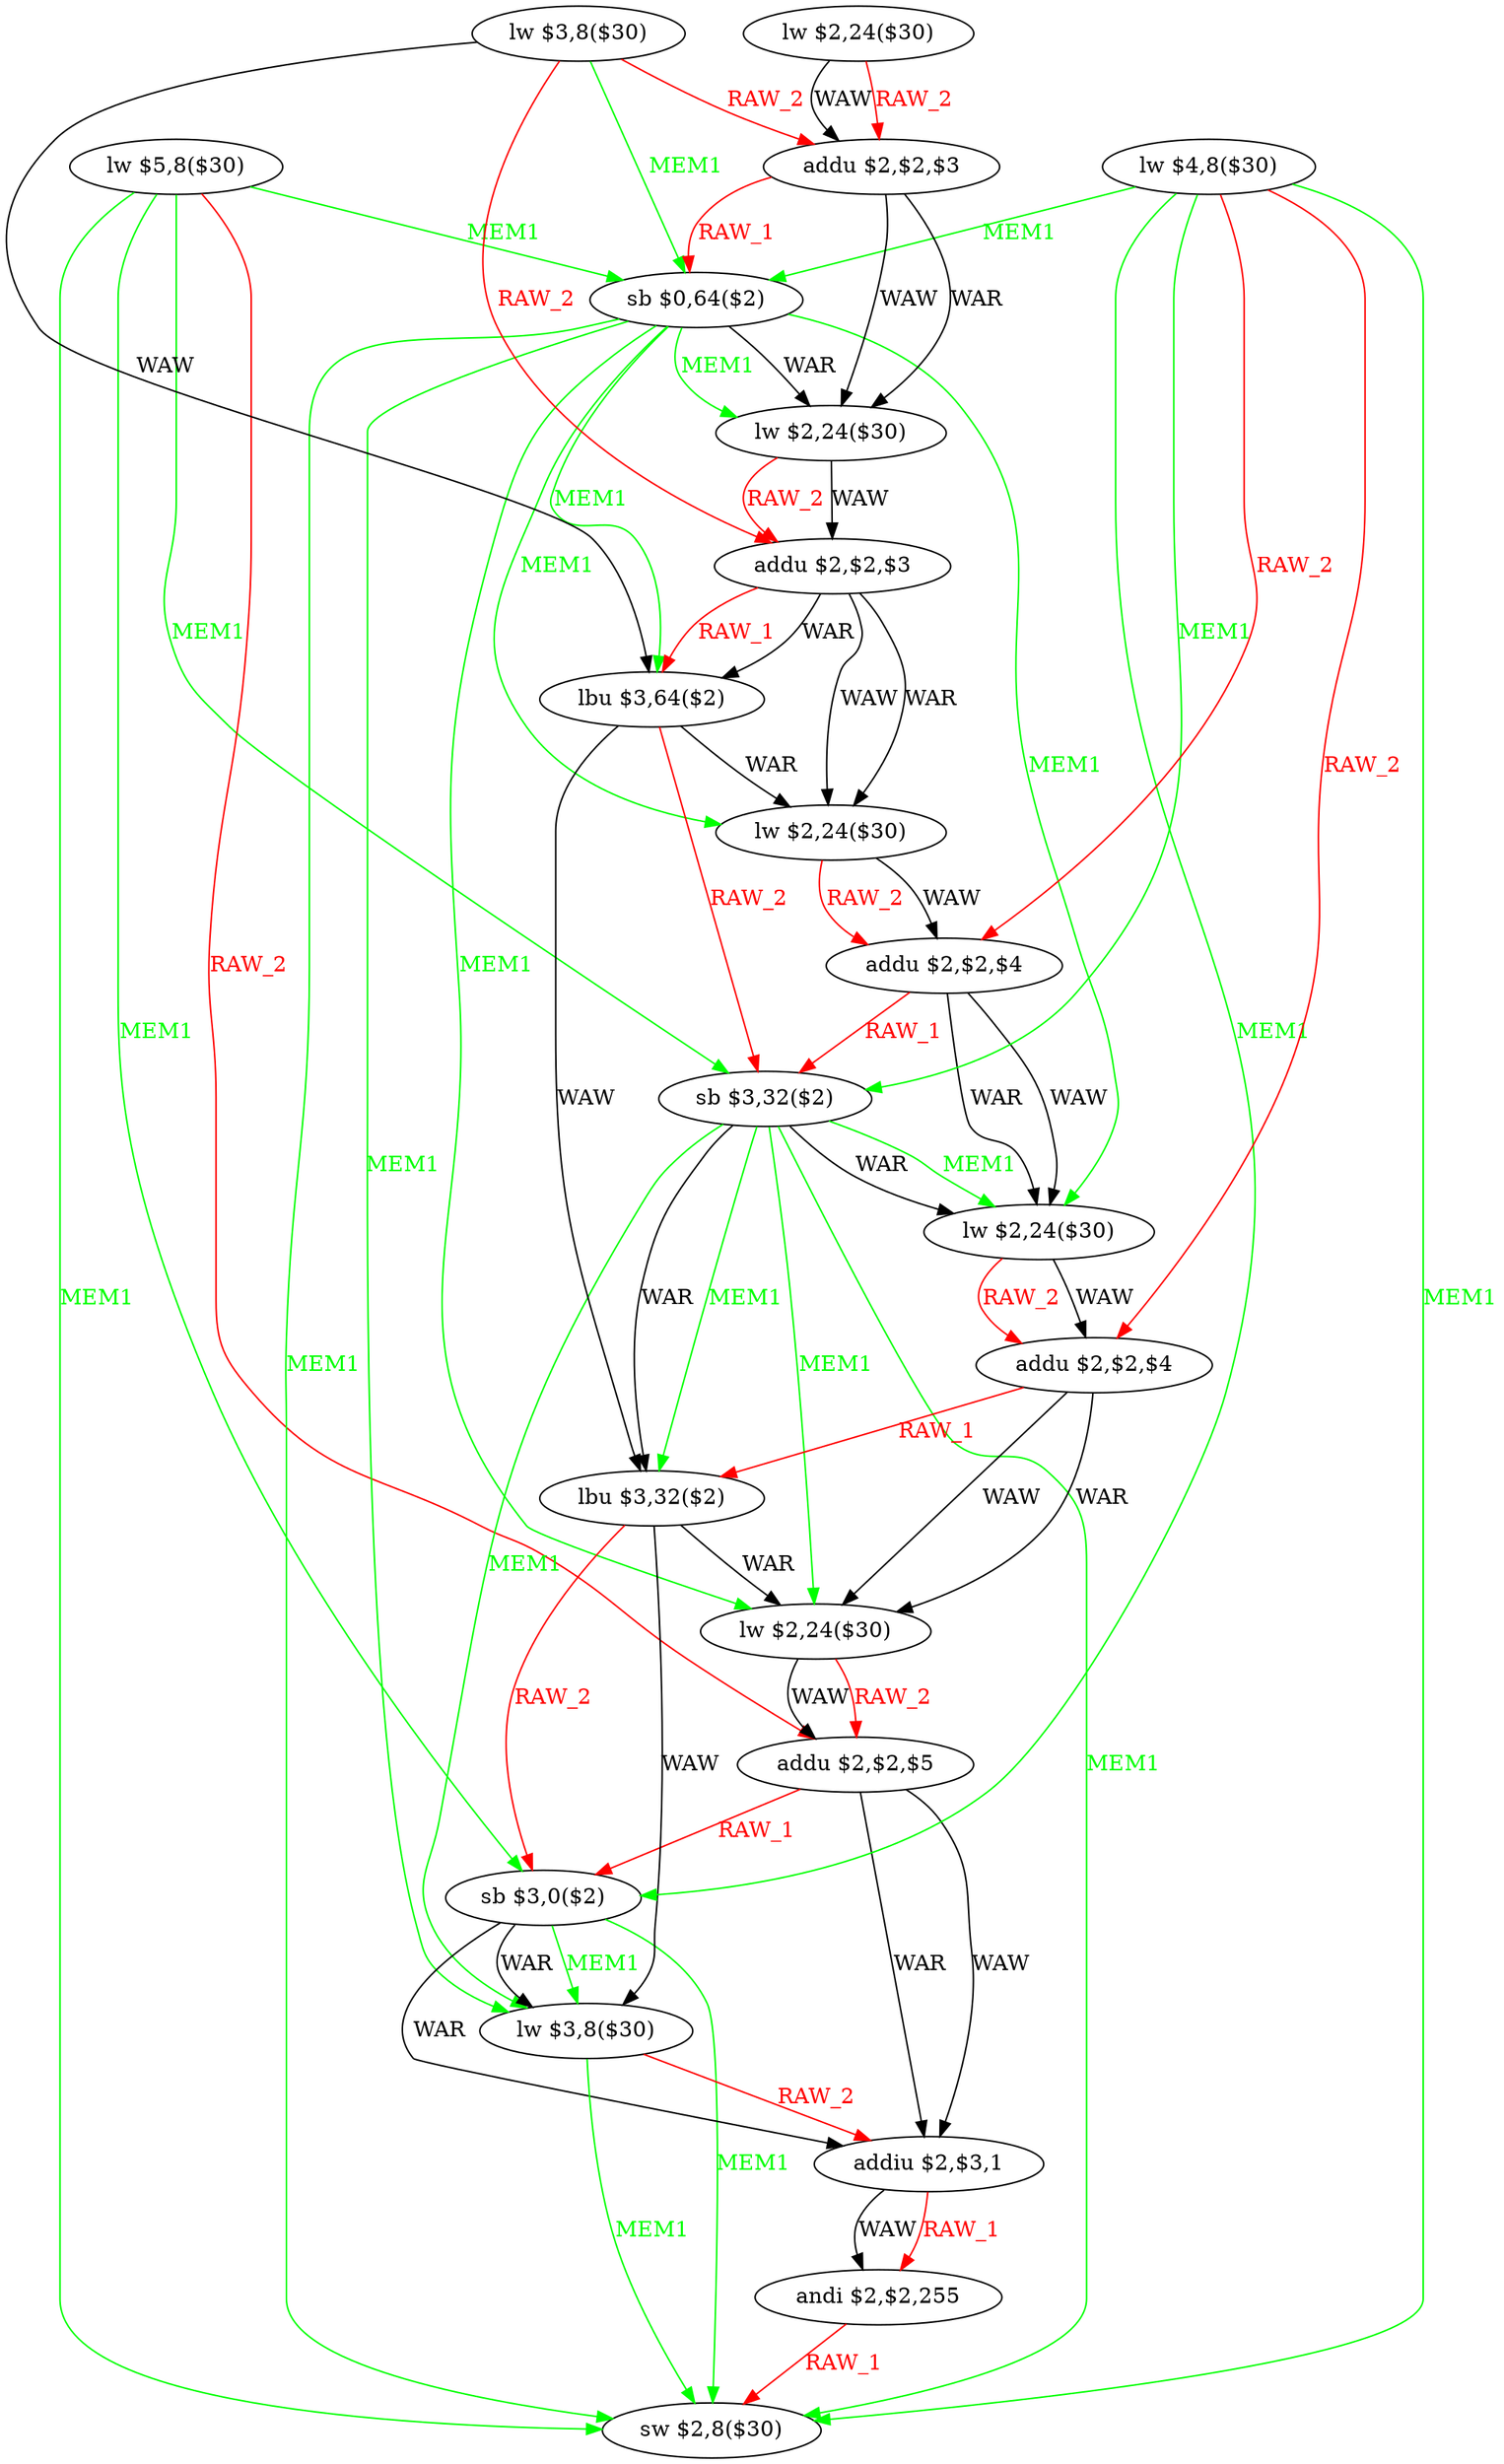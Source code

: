 digraph G1 {
node [shape = ellipse];
i0 [label = "lw $5,8($30)"] ;
i0 ->  i5 [color = green, fontcolor = green, label= "MEM1"];
i0 ->  i11 [color = green, fontcolor = green, label= "MEM1"];
i0 ->  i16 [color = red, fontcolor = red, label= "RAW_2"];
i0 ->  i17 [color = green, fontcolor = green, label= "MEM1"];
i0 ->  i21 [color = green, fontcolor = green, label= "MEM1"];
i5 [label = "sb $0,64($2)"] ;
i5 ->  i6 [label= "WAR"];
i5 ->  i6 [color = green, fontcolor = green, label= "MEM1"];
i5 ->  i8 [color = green, fontcolor = green, label= "MEM1"];
i5 ->  i9 [color = green, fontcolor = green, label= "MEM1"];
i5 ->  i12 [color = green, fontcolor = green, label= "MEM1"];
i5 ->  i15 [color = green, fontcolor = green, label= "MEM1"];
i5 ->  i18 [color = green, fontcolor = green, label= "MEM1"];
i5 ->  i21 [color = green, fontcolor = green, label= "MEM1"];
i6 [label = "lw $2,24($30)"] ;
i6 ->  i7 [label= "WAW"];
i6 ->  i7 [color = red, fontcolor = red, label= "RAW_2"];
i7 [label = "addu $2,$2,$3"] ;
i7 ->  i8 [label= "WAR"];
i7 ->  i8 [color = red, fontcolor = red, label= "RAW_1"];
i7 ->  i9 [label= "WAW"];
i7 ->  i9 [label= "WAR"];
i8 [label = "lbu $3,64($2)"] ;
i8 ->  i9 [label= "WAR"];
i8 ->  i11 [color = red, fontcolor = red, label= "RAW_2"];
i8 ->  i14 [label= "WAW"];
i9 [label = "lw $2,24($30)"] ;
i9 ->  i10 [label= "WAW"];
i9 ->  i10 [color = red, fontcolor = red, label= "RAW_2"];
i10 [label = "addu $2,$2,$4"] ;
i10 ->  i11 [color = red, fontcolor = red, label= "RAW_1"];
i10 ->  i12 [label= "WAW"];
i10 ->  i12 [label= "WAR"];
i11 [label = "sb $3,32($2)"] ;
i11 ->  i12 [label= "WAR"];
i11 ->  i12 [color = green, fontcolor = green, label= "MEM1"];
i11 ->  i14 [label= "WAR"];
i11 ->  i14 [color = green, fontcolor = green, label= "MEM1"];
i11 ->  i15 [color = green, fontcolor = green, label= "MEM1"];
i11 ->  i18 [color = green, fontcolor = green, label= "MEM1"];
i11 ->  i21 [color = green, fontcolor = green, label= "MEM1"];
i12 [label = "lw $2,24($30)"] ;
i12 ->  i13 [label= "WAW"];
i12 ->  i13 [color = red, fontcolor = red, label= "RAW_2"];
i13 [label = "addu $2,$2,$4"] ;
i13 ->  i14 [color = red, fontcolor = red, label= "RAW_1"];
i13 ->  i15 [label= "WAW"];
i13 ->  i15 [label= "WAR"];
i14 [label = "lbu $3,32($2)"] ;
i14 ->  i15 [label= "WAR"];
i14 ->  i17 [color = red, fontcolor = red, label= "RAW_2"];
i14 ->  i18 [label= "WAW"];
i15 [label = "lw $2,24($30)"] ;
i15 ->  i16 [label= "WAW"];
i15 ->  i16 [color = red, fontcolor = red, label= "RAW_2"];
i16 [label = "addu $2,$2,$5"] ;
i16 ->  i17 [color = red, fontcolor = red, label= "RAW_1"];
i16 ->  i19 [label= "WAW"];
i16 ->  i19 [label= "WAR"];
i17 [label = "sb $3,0($2)"] ;
i17 ->  i18 [label= "WAR"];
i17 ->  i18 [color = green, fontcolor = green, label= "MEM1"];
i17 ->  i19 [label= "WAR"];
i17 ->  i21 [color = green, fontcolor = green, label= "MEM1"];
i18 [label = "lw $3,8($30)"] ;
i18 ->  i19 [color = red, fontcolor = red, label= "RAW_2"];
i18 ->  i21 [color = green, fontcolor = green, label= "MEM1"];
i19 [label = "addiu $2,$3,1"] ;
i19 ->  i20 [label= "WAW"];
i19 ->  i20 [color = red, fontcolor = red, label= "RAW_1"];
i20 [label = "andi $2,$2,255"] ;
i20 ->  i21 [color = red, fontcolor = red, label= "RAW_1"];
i21 [label = "sw $2,8($30)"] ;
i1 [label = "lw $4,8($30)"] ;
i1 ->  i5 [color = green, fontcolor = green, label= "MEM1"];
i1 ->  i10 [color = red, fontcolor = red, label= "RAW_2"];
i1 ->  i11 [color = green, fontcolor = green, label= "MEM1"];
i1 ->  i13 [color = red, fontcolor = red, label= "RAW_2"];
i1 ->  i17 [color = green, fontcolor = green, label= "MEM1"];
i1 ->  i21 [color = green, fontcolor = green, label= "MEM1"];
i2 [label = "lw $3,8($30)"] ;
i2 ->  i4 [color = red, fontcolor = red, label= "RAW_2"];
i2 ->  i5 [color = green, fontcolor = green, label= "MEM1"];
i2 ->  i7 [color = red, fontcolor = red, label= "RAW_2"];
i2 ->  i8 [label= "WAW"];
i4 [label = "addu $2,$2,$3"] ;
i4 ->  i5 [color = red, fontcolor = red, label= "RAW_1"];
i4 ->  i6 [label= "WAW"];
i4 ->  i6 [label= "WAR"];
i3 [label = "lw $2,24($30)"] ;
i3 ->  i4 [label= "WAW"];
i3 ->  i4 [color = red, fontcolor = red, label= "RAW_2"];
}
